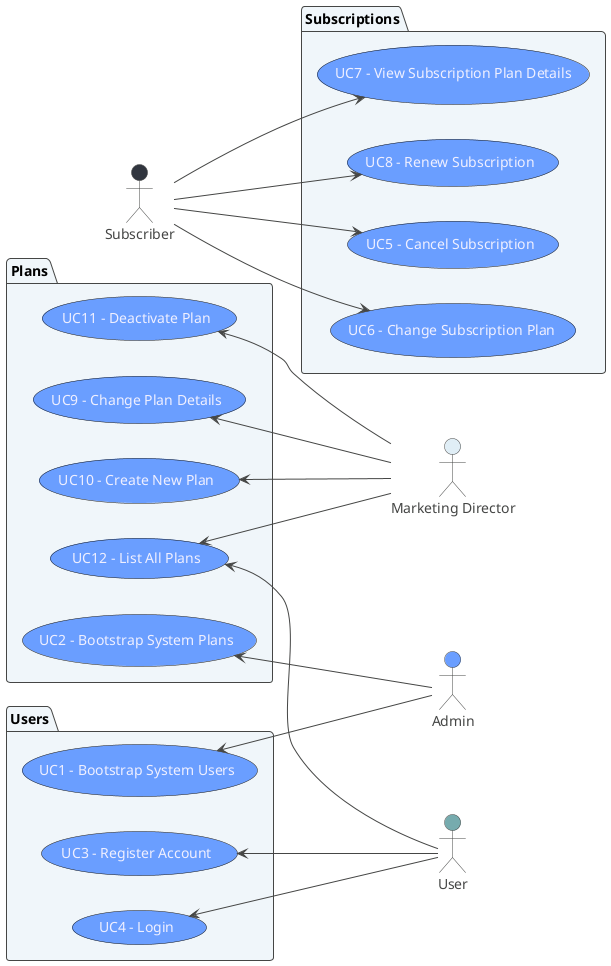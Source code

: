 @startuml
'https://plantuml.com/use-case-diagram
!theme toy

left to right direction

skinparam backgroundColor Transparent
skinparam packageBackgroundColor #f0f6fa 
skinparam usecaseBackgroundColor #6A9EFF
skinparam usecaseFontColor MOTIVATION

:Admin: as "Admin" #6A9EFF
:Director: as "Marketing Director" #E0EEF6
:User: as "User" #76ABAE
:Subscriber: as "Subscriber" #31363F

package Plans {
 usecase "UC9 - Change Plan Details" as UC8
 usecase "UC10 - Create New Plan" as UC9
 usecase "UC11 - Deactivate Plan" as UC10
 usecase "UC12 - List All Plans" as UC11
 usecase "UC2 - Bootstrap System Plans" as UC12
}

package Subscriptions {
    usecase "UC5 - Cancel Subscription" as UC4
    usecase "UC6 - Change Subscription Plan" as UC5
    usecase "UC7 - View Subscription Plan Details" as UC6
    usecase "UC8 - Renew Subscription" as UC7
}

package Users {
    usecase "UC3 - Register Account" as UC1
    usecase "UC1 - Bootstrap System Users" as UC2
    usecase "UC4 - Login" as UC3
}


UC2 <-- Admin
UC12 <-- Admin

UC8 <-- Director
UC9 <-- Director
UC10 <-- Director
UC11 <-- Director

UC1 <-- User
UC3 <-- User
UC11 <-- User

Subscriber --> UC4
Subscriber --> UC5
Subscriber --> UC6
Subscriber --> UC7
@enduml
